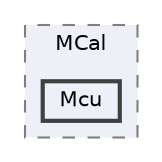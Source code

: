 digraph "Project/avProj/Debug/Bsw/MCal/Mcu"
{
 // LATEX_PDF_SIZE
  bgcolor="transparent";
  edge [fontname=Helvetica,fontsize=10,labelfontname=Helvetica,labelfontsize=10];
  node [fontname=Helvetica,fontsize=10,shape=box,height=0.2,width=0.4];
  compound=true
  subgraph clusterdir_628b26c1b94761953be3f6416446fe5c {
    graph [ bgcolor="#edf0f7", pencolor="grey50", label="MCal", fontname=Helvetica,fontsize=10 style="filled,dashed", URL="dir_628b26c1b94761953be3f6416446fe5c.html",tooltip=""]
  dir_cad307d525e0cc324d258d2b1aa2b010 [label="Mcu", fillcolor="#edf0f7", color="grey25", style="filled,bold", URL="dir_cad307d525e0cc324d258d2b1aa2b010.html",tooltip=""];
  }
}
